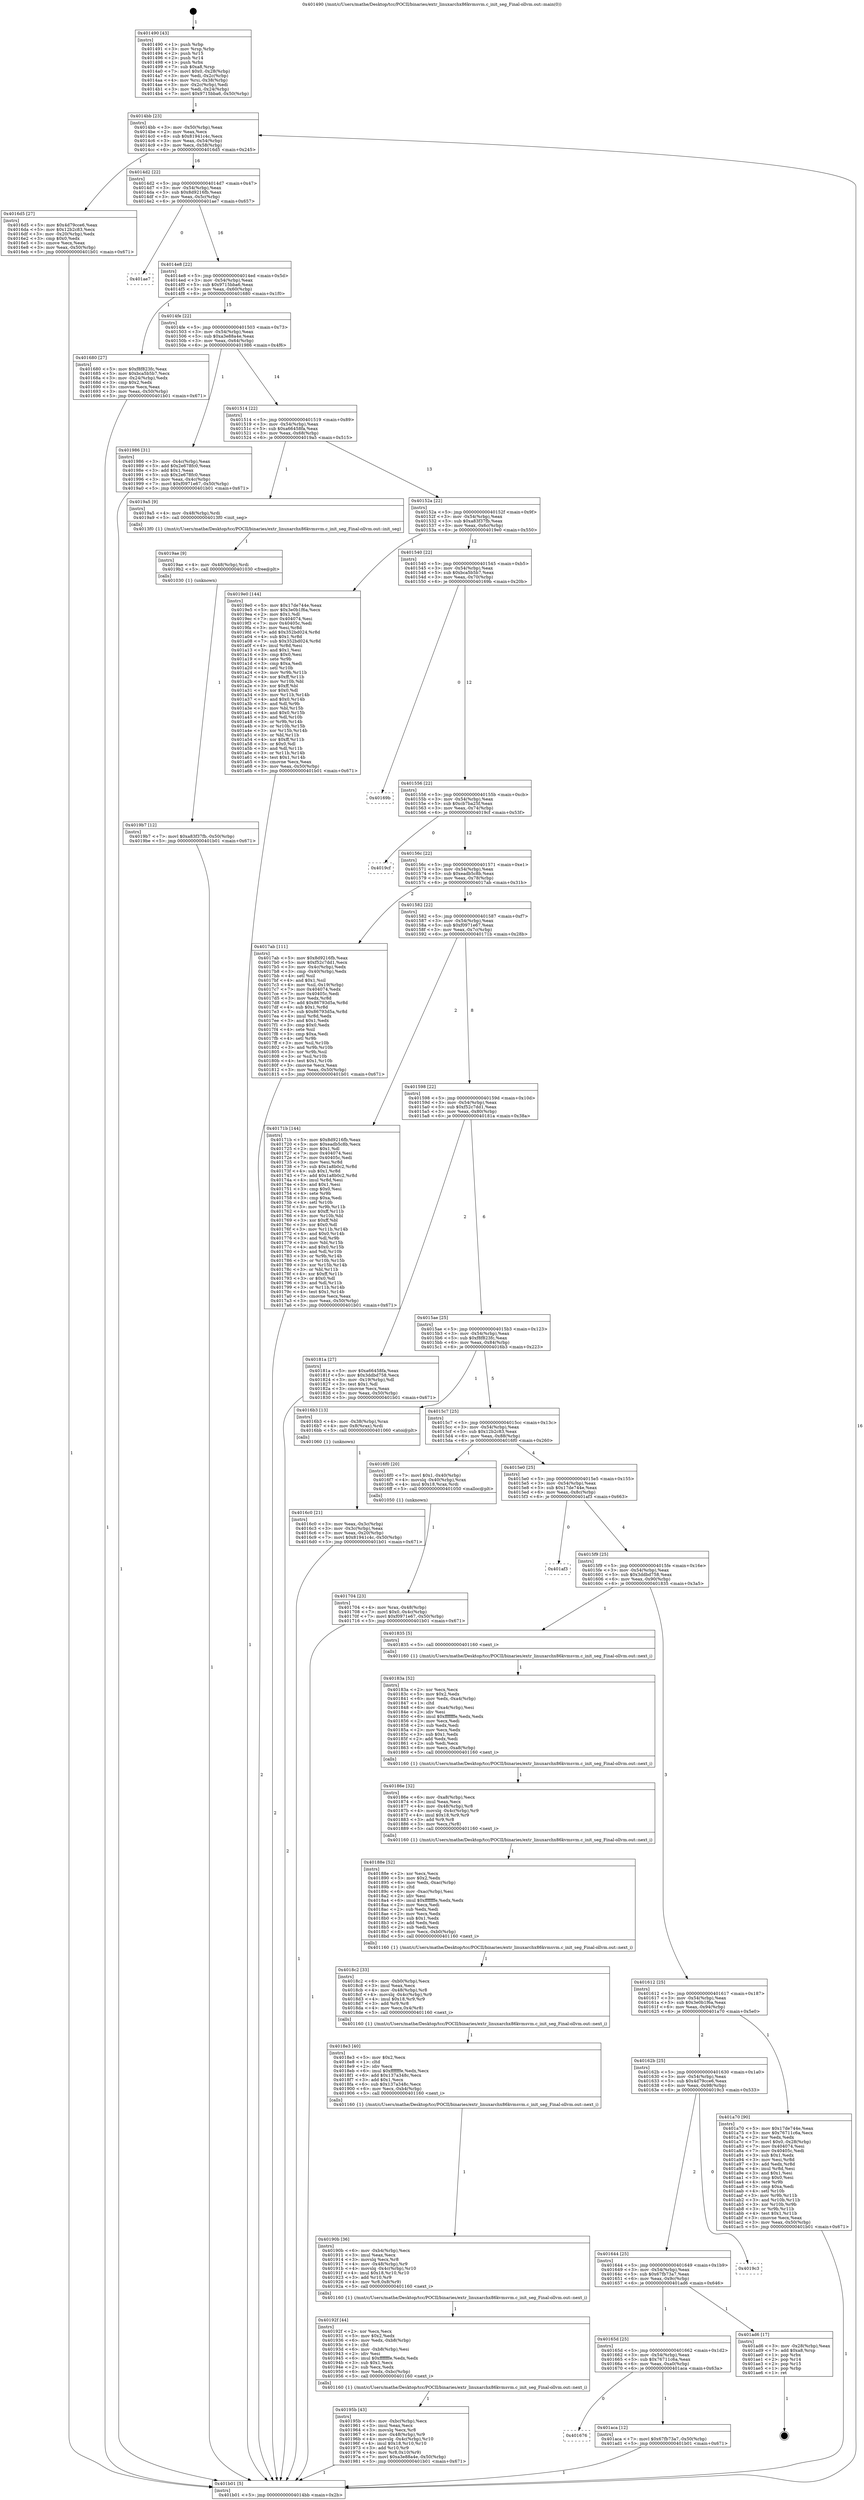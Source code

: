 digraph "0x401490" {
  label = "0x401490 (/mnt/c/Users/mathe/Desktop/tcc/POCII/binaries/extr_linuxarchx86kvmsvm.c_init_seg_Final-ollvm.out::main(0))"
  labelloc = "t"
  node[shape=record]

  Entry [label="",width=0.3,height=0.3,shape=circle,fillcolor=black,style=filled]
  "0x4014bb" [label="{
     0x4014bb [23]\l
     | [instrs]\l
     &nbsp;&nbsp;0x4014bb \<+3\>: mov -0x50(%rbp),%eax\l
     &nbsp;&nbsp;0x4014be \<+2\>: mov %eax,%ecx\l
     &nbsp;&nbsp;0x4014c0 \<+6\>: sub $0x81941c4c,%ecx\l
     &nbsp;&nbsp;0x4014c6 \<+3\>: mov %eax,-0x54(%rbp)\l
     &nbsp;&nbsp;0x4014c9 \<+3\>: mov %ecx,-0x58(%rbp)\l
     &nbsp;&nbsp;0x4014cc \<+6\>: je 00000000004016d5 \<main+0x245\>\l
  }"]
  "0x4016d5" [label="{
     0x4016d5 [27]\l
     | [instrs]\l
     &nbsp;&nbsp;0x4016d5 \<+5\>: mov $0x4d79cce6,%eax\l
     &nbsp;&nbsp;0x4016da \<+5\>: mov $0x12b2c83,%ecx\l
     &nbsp;&nbsp;0x4016df \<+3\>: mov -0x20(%rbp),%edx\l
     &nbsp;&nbsp;0x4016e2 \<+3\>: cmp $0x0,%edx\l
     &nbsp;&nbsp;0x4016e5 \<+3\>: cmove %ecx,%eax\l
     &nbsp;&nbsp;0x4016e8 \<+3\>: mov %eax,-0x50(%rbp)\l
     &nbsp;&nbsp;0x4016eb \<+5\>: jmp 0000000000401b01 \<main+0x671\>\l
  }"]
  "0x4014d2" [label="{
     0x4014d2 [22]\l
     | [instrs]\l
     &nbsp;&nbsp;0x4014d2 \<+5\>: jmp 00000000004014d7 \<main+0x47\>\l
     &nbsp;&nbsp;0x4014d7 \<+3\>: mov -0x54(%rbp),%eax\l
     &nbsp;&nbsp;0x4014da \<+5\>: sub $0x8d9216fb,%eax\l
     &nbsp;&nbsp;0x4014df \<+3\>: mov %eax,-0x5c(%rbp)\l
     &nbsp;&nbsp;0x4014e2 \<+6\>: je 0000000000401ae7 \<main+0x657\>\l
  }"]
  Exit [label="",width=0.3,height=0.3,shape=circle,fillcolor=black,style=filled,peripheries=2]
  "0x401ae7" [label="{
     0x401ae7\l
  }", style=dashed]
  "0x4014e8" [label="{
     0x4014e8 [22]\l
     | [instrs]\l
     &nbsp;&nbsp;0x4014e8 \<+5\>: jmp 00000000004014ed \<main+0x5d\>\l
     &nbsp;&nbsp;0x4014ed \<+3\>: mov -0x54(%rbp),%eax\l
     &nbsp;&nbsp;0x4014f0 \<+5\>: sub $0x9715bba6,%eax\l
     &nbsp;&nbsp;0x4014f5 \<+3\>: mov %eax,-0x60(%rbp)\l
     &nbsp;&nbsp;0x4014f8 \<+6\>: je 0000000000401680 \<main+0x1f0\>\l
  }"]
  "0x401676" [label="{
     0x401676\l
  }", style=dashed]
  "0x401680" [label="{
     0x401680 [27]\l
     | [instrs]\l
     &nbsp;&nbsp;0x401680 \<+5\>: mov $0xf8f823fc,%eax\l
     &nbsp;&nbsp;0x401685 \<+5\>: mov $0xbca5b5b7,%ecx\l
     &nbsp;&nbsp;0x40168a \<+3\>: mov -0x24(%rbp),%edx\l
     &nbsp;&nbsp;0x40168d \<+3\>: cmp $0x2,%edx\l
     &nbsp;&nbsp;0x401690 \<+3\>: cmovne %ecx,%eax\l
     &nbsp;&nbsp;0x401693 \<+3\>: mov %eax,-0x50(%rbp)\l
     &nbsp;&nbsp;0x401696 \<+5\>: jmp 0000000000401b01 \<main+0x671\>\l
  }"]
  "0x4014fe" [label="{
     0x4014fe [22]\l
     | [instrs]\l
     &nbsp;&nbsp;0x4014fe \<+5\>: jmp 0000000000401503 \<main+0x73\>\l
     &nbsp;&nbsp;0x401503 \<+3\>: mov -0x54(%rbp),%eax\l
     &nbsp;&nbsp;0x401506 \<+5\>: sub $0xa3e88a4e,%eax\l
     &nbsp;&nbsp;0x40150b \<+3\>: mov %eax,-0x64(%rbp)\l
     &nbsp;&nbsp;0x40150e \<+6\>: je 0000000000401986 \<main+0x4f6\>\l
  }"]
  "0x401b01" [label="{
     0x401b01 [5]\l
     | [instrs]\l
     &nbsp;&nbsp;0x401b01 \<+5\>: jmp 00000000004014bb \<main+0x2b\>\l
  }"]
  "0x401490" [label="{
     0x401490 [43]\l
     | [instrs]\l
     &nbsp;&nbsp;0x401490 \<+1\>: push %rbp\l
     &nbsp;&nbsp;0x401491 \<+3\>: mov %rsp,%rbp\l
     &nbsp;&nbsp;0x401494 \<+2\>: push %r15\l
     &nbsp;&nbsp;0x401496 \<+2\>: push %r14\l
     &nbsp;&nbsp;0x401498 \<+1\>: push %rbx\l
     &nbsp;&nbsp;0x401499 \<+7\>: sub $0xa8,%rsp\l
     &nbsp;&nbsp;0x4014a0 \<+7\>: movl $0x0,-0x28(%rbp)\l
     &nbsp;&nbsp;0x4014a7 \<+3\>: mov %edi,-0x2c(%rbp)\l
     &nbsp;&nbsp;0x4014aa \<+4\>: mov %rsi,-0x38(%rbp)\l
     &nbsp;&nbsp;0x4014ae \<+3\>: mov -0x2c(%rbp),%edi\l
     &nbsp;&nbsp;0x4014b1 \<+3\>: mov %edi,-0x24(%rbp)\l
     &nbsp;&nbsp;0x4014b4 \<+7\>: movl $0x9715bba6,-0x50(%rbp)\l
  }"]
  "0x401aca" [label="{
     0x401aca [12]\l
     | [instrs]\l
     &nbsp;&nbsp;0x401aca \<+7\>: movl $0x67fb73a7,-0x50(%rbp)\l
     &nbsp;&nbsp;0x401ad1 \<+5\>: jmp 0000000000401b01 \<main+0x671\>\l
  }"]
  "0x401986" [label="{
     0x401986 [31]\l
     | [instrs]\l
     &nbsp;&nbsp;0x401986 \<+3\>: mov -0x4c(%rbp),%eax\l
     &nbsp;&nbsp;0x401989 \<+5\>: add $0x2e678fc0,%eax\l
     &nbsp;&nbsp;0x40198e \<+3\>: add $0x1,%eax\l
     &nbsp;&nbsp;0x401991 \<+5\>: sub $0x2e678fc0,%eax\l
     &nbsp;&nbsp;0x401996 \<+3\>: mov %eax,-0x4c(%rbp)\l
     &nbsp;&nbsp;0x401999 \<+7\>: movl $0xf0971e67,-0x50(%rbp)\l
     &nbsp;&nbsp;0x4019a0 \<+5\>: jmp 0000000000401b01 \<main+0x671\>\l
  }"]
  "0x401514" [label="{
     0x401514 [22]\l
     | [instrs]\l
     &nbsp;&nbsp;0x401514 \<+5\>: jmp 0000000000401519 \<main+0x89\>\l
     &nbsp;&nbsp;0x401519 \<+3\>: mov -0x54(%rbp),%eax\l
     &nbsp;&nbsp;0x40151c \<+5\>: sub $0xa66458fa,%eax\l
     &nbsp;&nbsp;0x401521 \<+3\>: mov %eax,-0x68(%rbp)\l
     &nbsp;&nbsp;0x401524 \<+6\>: je 00000000004019a5 \<main+0x515\>\l
  }"]
  "0x40165d" [label="{
     0x40165d [25]\l
     | [instrs]\l
     &nbsp;&nbsp;0x40165d \<+5\>: jmp 0000000000401662 \<main+0x1d2\>\l
     &nbsp;&nbsp;0x401662 \<+3\>: mov -0x54(%rbp),%eax\l
     &nbsp;&nbsp;0x401665 \<+5\>: sub $0x76711c6a,%eax\l
     &nbsp;&nbsp;0x40166a \<+6\>: mov %eax,-0xa0(%rbp)\l
     &nbsp;&nbsp;0x401670 \<+6\>: je 0000000000401aca \<main+0x63a\>\l
  }"]
  "0x4019a5" [label="{
     0x4019a5 [9]\l
     | [instrs]\l
     &nbsp;&nbsp;0x4019a5 \<+4\>: mov -0x48(%rbp),%rdi\l
     &nbsp;&nbsp;0x4019a9 \<+5\>: call 00000000004013f0 \<init_seg\>\l
     | [calls]\l
     &nbsp;&nbsp;0x4013f0 \{1\} (/mnt/c/Users/mathe/Desktop/tcc/POCII/binaries/extr_linuxarchx86kvmsvm.c_init_seg_Final-ollvm.out::init_seg)\l
  }"]
  "0x40152a" [label="{
     0x40152a [22]\l
     | [instrs]\l
     &nbsp;&nbsp;0x40152a \<+5\>: jmp 000000000040152f \<main+0x9f\>\l
     &nbsp;&nbsp;0x40152f \<+3\>: mov -0x54(%rbp),%eax\l
     &nbsp;&nbsp;0x401532 \<+5\>: sub $0xa83f37fb,%eax\l
     &nbsp;&nbsp;0x401537 \<+3\>: mov %eax,-0x6c(%rbp)\l
     &nbsp;&nbsp;0x40153a \<+6\>: je 00000000004019e0 \<main+0x550\>\l
  }"]
  "0x401ad6" [label="{
     0x401ad6 [17]\l
     | [instrs]\l
     &nbsp;&nbsp;0x401ad6 \<+3\>: mov -0x28(%rbp),%eax\l
     &nbsp;&nbsp;0x401ad9 \<+7\>: add $0xa8,%rsp\l
     &nbsp;&nbsp;0x401ae0 \<+1\>: pop %rbx\l
     &nbsp;&nbsp;0x401ae1 \<+2\>: pop %r14\l
     &nbsp;&nbsp;0x401ae3 \<+2\>: pop %r15\l
     &nbsp;&nbsp;0x401ae5 \<+1\>: pop %rbp\l
     &nbsp;&nbsp;0x401ae6 \<+1\>: ret\l
  }"]
  "0x4019e0" [label="{
     0x4019e0 [144]\l
     | [instrs]\l
     &nbsp;&nbsp;0x4019e0 \<+5\>: mov $0x17de744e,%eax\l
     &nbsp;&nbsp;0x4019e5 \<+5\>: mov $0x3e0b1f6a,%ecx\l
     &nbsp;&nbsp;0x4019ea \<+2\>: mov $0x1,%dl\l
     &nbsp;&nbsp;0x4019ec \<+7\>: mov 0x404074,%esi\l
     &nbsp;&nbsp;0x4019f3 \<+7\>: mov 0x40405c,%edi\l
     &nbsp;&nbsp;0x4019fa \<+3\>: mov %esi,%r8d\l
     &nbsp;&nbsp;0x4019fd \<+7\>: add $0x352bd024,%r8d\l
     &nbsp;&nbsp;0x401a04 \<+4\>: sub $0x1,%r8d\l
     &nbsp;&nbsp;0x401a08 \<+7\>: sub $0x352bd024,%r8d\l
     &nbsp;&nbsp;0x401a0f \<+4\>: imul %r8d,%esi\l
     &nbsp;&nbsp;0x401a13 \<+3\>: and $0x1,%esi\l
     &nbsp;&nbsp;0x401a16 \<+3\>: cmp $0x0,%esi\l
     &nbsp;&nbsp;0x401a19 \<+4\>: sete %r9b\l
     &nbsp;&nbsp;0x401a1d \<+3\>: cmp $0xa,%edi\l
     &nbsp;&nbsp;0x401a20 \<+4\>: setl %r10b\l
     &nbsp;&nbsp;0x401a24 \<+3\>: mov %r9b,%r11b\l
     &nbsp;&nbsp;0x401a27 \<+4\>: xor $0xff,%r11b\l
     &nbsp;&nbsp;0x401a2b \<+3\>: mov %r10b,%bl\l
     &nbsp;&nbsp;0x401a2e \<+3\>: xor $0xff,%bl\l
     &nbsp;&nbsp;0x401a31 \<+3\>: xor $0x0,%dl\l
     &nbsp;&nbsp;0x401a34 \<+3\>: mov %r11b,%r14b\l
     &nbsp;&nbsp;0x401a37 \<+4\>: and $0x0,%r14b\l
     &nbsp;&nbsp;0x401a3b \<+3\>: and %dl,%r9b\l
     &nbsp;&nbsp;0x401a3e \<+3\>: mov %bl,%r15b\l
     &nbsp;&nbsp;0x401a41 \<+4\>: and $0x0,%r15b\l
     &nbsp;&nbsp;0x401a45 \<+3\>: and %dl,%r10b\l
     &nbsp;&nbsp;0x401a48 \<+3\>: or %r9b,%r14b\l
     &nbsp;&nbsp;0x401a4b \<+3\>: or %r10b,%r15b\l
     &nbsp;&nbsp;0x401a4e \<+3\>: xor %r15b,%r14b\l
     &nbsp;&nbsp;0x401a51 \<+3\>: or %bl,%r11b\l
     &nbsp;&nbsp;0x401a54 \<+4\>: xor $0xff,%r11b\l
     &nbsp;&nbsp;0x401a58 \<+3\>: or $0x0,%dl\l
     &nbsp;&nbsp;0x401a5b \<+3\>: and %dl,%r11b\l
     &nbsp;&nbsp;0x401a5e \<+3\>: or %r11b,%r14b\l
     &nbsp;&nbsp;0x401a61 \<+4\>: test $0x1,%r14b\l
     &nbsp;&nbsp;0x401a65 \<+3\>: cmovne %ecx,%eax\l
     &nbsp;&nbsp;0x401a68 \<+3\>: mov %eax,-0x50(%rbp)\l
     &nbsp;&nbsp;0x401a6b \<+5\>: jmp 0000000000401b01 \<main+0x671\>\l
  }"]
  "0x401540" [label="{
     0x401540 [22]\l
     | [instrs]\l
     &nbsp;&nbsp;0x401540 \<+5\>: jmp 0000000000401545 \<main+0xb5\>\l
     &nbsp;&nbsp;0x401545 \<+3\>: mov -0x54(%rbp),%eax\l
     &nbsp;&nbsp;0x401548 \<+5\>: sub $0xbca5b5b7,%eax\l
     &nbsp;&nbsp;0x40154d \<+3\>: mov %eax,-0x70(%rbp)\l
     &nbsp;&nbsp;0x401550 \<+6\>: je 000000000040169b \<main+0x20b\>\l
  }"]
  "0x401644" [label="{
     0x401644 [25]\l
     | [instrs]\l
     &nbsp;&nbsp;0x401644 \<+5\>: jmp 0000000000401649 \<main+0x1b9\>\l
     &nbsp;&nbsp;0x401649 \<+3\>: mov -0x54(%rbp),%eax\l
     &nbsp;&nbsp;0x40164c \<+5\>: sub $0x67fb73a7,%eax\l
     &nbsp;&nbsp;0x401651 \<+6\>: mov %eax,-0x9c(%rbp)\l
     &nbsp;&nbsp;0x401657 \<+6\>: je 0000000000401ad6 \<main+0x646\>\l
  }"]
  "0x40169b" [label="{
     0x40169b\l
  }", style=dashed]
  "0x401556" [label="{
     0x401556 [22]\l
     | [instrs]\l
     &nbsp;&nbsp;0x401556 \<+5\>: jmp 000000000040155b \<main+0xcb\>\l
     &nbsp;&nbsp;0x40155b \<+3\>: mov -0x54(%rbp),%eax\l
     &nbsp;&nbsp;0x40155e \<+5\>: sub $0xcb7ba25f,%eax\l
     &nbsp;&nbsp;0x401563 \<+3\>: mov %eax,-0x74(%rbp)\l
     &nbsp;&nbsp;0x401566 \<+6\>: je 00000000004019cf \<main+0x53f\>\l
  }"]
  "0x4019c3" [label="{
     0x4019c3\l
  }", style=dashed]
  "0x4019cf" [label="{
     0x4019cf\l
  }", style=dashed]
  "0x40156c" [label="{
     0x40156c [22]\l
     | [instrs]\l
     &nbsp;&nbsp;0x40156c \<+5\>: jmp 0000000000401571 \<main+0xe1\>\l
     &nbsp;&nbsp;0x401571 \<+3\>: mov -0x54(%rbp),%eax\l
     &nbsp;&nbsp;0x401574 \<+5\>: sub $0xeadb5c8b,%eax\l
     &nbsp;&nbsp;0x401579 \<+3\>: mov %eax,-0x78(%rbp)\l
     &nbsp;&nbsp;0x40157c \<+6\>: je 00000000004017ab \<main+0x31b\>\l
  }"]
  "0x40162b" [label="{
     0x40162b [25]\l
     | [instrs]\l
     &nbsp;&nbsp;0x40162b \<+5\>: jmp 0000000000401630 \<main+0x1a0\>\l
     &nbsp;&nbsp;0x401630 \<+3\>: mov -0x54(%rbp),%eax\l
     &nbsp;&nbsp;0x401633 \<+5\>: sub $0x4d79cce6,%eax\l
     &nbsp;&nbsp;0x401638 \<+6\>: mov %eax,-0x98(%rbp)\l
     &nbsp;&nbsp;0x40163e \<+6\>: je 00000000004019c3 \<main+0x533\>\l
  }"]
  "0x4017ab" [label="{
     0x4017ab [111]\l
     | [instrs]\l
     &nbsp;&nbsp;0x4017ab \<+5\>: mov $0x8d9216fb,%eax\l
     &nbsp;&nbsp;0x4017b0 \<+5\>: mov $0xf52c7dd1,%ecx\l
     &nbsp;&nbsp;0x4017b5 \<+3\>: mov -0x4c(%rbp),%edx\l
     &nbsp;&nbsp;0x4017b8 \<+3\>: cmp -0x40(%rbp),%edx\l
     &nbsp;&nbsp;0x4017bb \<+4\>: setl %sil\l
     &nbsp;&nbsp;0x4017bf \<+4\>: and $0x1,%sil\l
     &nbsp;&nbsp;0x4017c3 \<+4\>: mov %sil,-0x19(%rbp)\l
     &nbsp;&nbsp;0x4017c7 \<+7\>: mov 0x404074,%edx\l
     &nbsp;&nbsp;0x4017ce \<+7\>: mov 0x40405c,%edi\l
     &nbsp;&nbsp;0x4017d5 \<+3\>: mov %edx,%r8d\l
     &nbsp;&nbsp;0x4017d8 \<+7\>: add $0x86793d5a,%r8d\l
     &nbsp;&nbsp;0x4017df \<+4\>: sub $0x1,%r8d\l
     &nbsp;&nbsp;0x4017e3 \<+7\>: sub $0x86793d5a,%r8d\l
     &nbsp;&nbsp;0x4017ea \<+4\>: imul %r8d,%edx\l
     &nbsp;&nbsp;0x4017ee \<+3\>: and $0x1,%edx\l
     &nbsp;&nbsp;0x4017f1 \<+3\>: cmp $0x0,%edx\l
     &nbsp;&nbsp;0x4017f4 \<+4\>: sete %sil\l
     &nbsp;&nbsp;0x4017f8 \<+3\>: cmp $0xa,%edi\l
     &nbsp;&nbsp;0x4017fb \<+4\>: setl %r9b\l
     &nbsp;&nbsp;0x4017ff \<+3\>: mov %sil,%r10b\l
     &nbsp;&nbsp;0x401802 \<+3\>: and %r9b,%r10b\l
     &nbsp;&nbsp;0x401805 \<+3\>: xor %r9b,%sil\l
     &nbsp;&nbsp;0x401808 \<+3\>: or %sil,%r10b\l
     &nbsp;&nbsp;0x40180b \<+4\>: test $0x1,%r10b\l
     &nbsp;&nbsp;0x40180f \<+3\>: cmovne %ecx,%eax\l
     &nbsp;&nbsp;0x401812 \<+3\>: mov %eax,-0x50(%rbp)\l
     &nbsp;&nbsp;0x401815 \<+5\>: jmp 0000000000401b01 \<main+0x671\>\l
  }"]
  "0x401582" [label="{
     0x401582 [22]\l
     | [instrs]\l
     &nbsp;&nbsp;0x401582 \<+5\>: jmp 0000000000401587 \<main+0xf7\>\l
     &nbsp;&nbsp;0x401587 \<+3\>: mov -0x54(%rbp),%eax\l
     &nbsp;&nbsp;0x40158a \<+5\>: sub $0xf0971e67,%eax\l
     &nbsp;&nbsp;0x40158f \<+3\>: mov %eax,-0x7c(%rbp)\l
     &nbsp;&nbsp;0x401592 \<+6\>: je 000000000040171b \<main+0x28b\>\l
  }"]
  "0x401a70" [label="{
     0x401a70 [90]\l
     | [instrs]\l
     &nbsp;&nbsp;0x401a70 \<+5\>: mov $0x17de744e,%eax\l
     &nbsp;&nbsp;0x401a75 \<+5\>: mov $0x76711c6a,%ecx\l
     &nbsp;&nbsp;0x401a7a \<+2\>: xor %edx,%edx\l
     &nbsp;&nbsp;0x401a7c \<+7\>: movl $0x0,-0x28(%rbp)\l
     &nbsp;&nbsp;0x401a83 \<+7\>: mov 0x404074,%esi\l
     &nbsp;&nbsp;0x401a8a \<+7\>: mov 0x40405c,%edi\l
     &nbsp;&nbsp;0x401a91 \<+3\>: sub $0x1,%edx\l
     &nbsp;&nbsp;0x401a94 \<+3\>: mov %esi,%r8d\l
     &nbsp;&nbsp;0x401a97 \<+3\>: add %edx,%r8d\l
     &nbsp;&nbsp;0x401a9a \<+4\>: imul %r8d,%esi\l
     &nbsp;&nbsp;0x401a9e \<+3\>: and $0x1,%esi\l
     &nbsp;&nbsp;0x401aa1 \<+3\>: cmp $0x0,%esi\l
     &nbsp;&nbsp;0x401aa4 \<+4\>: sete %r9b\l
     &nbsp;&nbsp;0x401aa8 \<+3\>: cmp $0xa,%edi\l
     &nbsp;&nbsp;0x401aab \<+4\>: setl %r10b\l
     &nbsp;&nbsp;0x401aaf \<+3\>: mov %r9b,%r11b\l
     &nbsp;&nbsp;0x401ab2 \<+3\>: and %r10b,%r11b\l
     &nbsp;&nbsp;0x401ab5 \<+3\>: xor %r10b,%r9b\l
     &nbsp;&nbsp;0x401ab8 \<+3\>: or %r9b,%r11b\l
     &nbsp;&nbsp;0x401abb \<+4\>: test $0x1,%r11b\l
     &nbsp;&nbsp;0x401abf \<+3\>: cmovne %ecx,%eax\l
     &nbsp;&nbsp;0x401ac2 \<+3\>: mov %eax,-0x50(%rbp)\l
     &nbsp;&nbsp;0x401ac5 \<+5\>: jmp 0000000000401b01 \<main+0x671\>\l
  }"]
  "0x40171b" [label="{
     0x40171b [144]\l
     | [instrs]\l
     &nbsp;&nbsp;0x40171b \<+5\>: mov $0x8d9216fb,%eax\l
     &nbsp;&nbsp;0x401720 \<+5\>: mov $0xeadb5c8b,%ecx\l
     &nbsp;&nbsp;0x401725 \<+2\>: mov $0x1,%dl\l
     &nbsp;&nbsp;0x401727 \<+7\>: mov 0x404074,%esi\l
     &nbsp;&nbsp;0x40172e \<+7\>: mov 0x40405c,%edi\l
     &nbsp;&nbsp;0x401735 \<+3\>: mov %esi,%r8d\l
     &nbsp;&nbsp;0x401738 \<+7\>: sub $0x1a8b0c2,%r8d\l
     &nbsp;&nbsp;0x40173f \<+4\>: sub $0x1,%r8d\l
     &nbsp;&nbsp;0x401743 \<+7\>: add $0x1a8b0c2,%r8d\l
     &nbsp;&nbsp;0x40174a \<+4\>: imul %r8d,%esi\l
     &nbsp;&nbsp;0x40174e \<+3\>: and $0x1,%esi\l
     &nbsp;&nbsp;0x401751 \<+3\>: cmp $0x0,%esi\l
     &nbsp;&nbsp;0x401754 \<+4\>: sete %r9b\l
     &nbsp;&nbsp;0x401758 \<+3\>: cmp $0xa,%edi\l
     &nbsp;&nbsp;0x40175b \<+4\>: setl %r10b\l
     &nbsp;&nbsp;0x40175f \<+3\>: mov %r9b,%r11b\l
     &nbsp;&nbsp;0x401762 \<+4\>: xor $0xff,%r11b\l
     &nbsp;&nbsp;0x401766 \<+3\>: mov %r10b,%bl\l
     &nbsp;&nbsp;0x401769 \<+3\>: xor $0xff,%bl\l
     &nbsp;&nbsp;0x40176c \<+3\>: xor $0x0,%dl\l
     &nbsp;&nbsp;0x40176f \<+3\>: mov %r11b,%r14b\l
     &nbsp;&nbsp;0x401772 \<+4\>: and $0x0,%r14b\l
     &nbsp;&nbsp;0x401776 \<+3\>: and %dl,%r9b\l
     &nbsp;&nbsp;0x401779 \<+3\>: mov %bl,%r15b\l
     &nbsp;&nbsp;0x40177c \<+4\>: and $0x0,%r15b\l
     &nbsp;&nbsp;0x401780 \<+3\>: and %dl,%r10b\l
     &nbsp;&nbsp;0x401783 \<+3\>: or %r9b,%r14b\l
     &nbsp;&nbsp;0x401786 \<+3\>: or %r10b,%r15b\l
     &nbsp;&nbsp;0x401789 \<+3\>: xor %r15b,%r14b\l
     &nbsp;&nbsp;0x40178c \<+3\>: or %bl,%r11b\l
     &nbsp;&nbsp;0x40178f \<+4\>: xor $0xff,%r11b\l
     &nbsp;&nbsp;0x401793 \<+3\>: or $0x0,%dl\l
     &nbsp;&nbsp;0x401796 \<+3\>: and %dl,%r11b\l
     &nbsp;&nbsp;0x401799 \<+3\>: or %r11b,%r14b\l
     &nbsp;&nbsp;0x40179c \<+4\>: test $0x1,%r14b\l
     &nbsp;&nbsp;0x4017a0 \<+3\>: cmovne %ecx,%eax\l
     &nbsp;&nbsp;0x4017a3 \<+3\>: mov %eax,-0x50(%rbp)\l
     &nbsp;&nbsp;0x4017a6 \<+5\>: jmp 0000000000401b01 \<main+0x671\>\l
  }"]
  "0x401598" [label="{
     0x401598 [22]\l
     | [instrs]\l
     &nbsp;&nbsp;0x401598 \<+5\>: jmp 000000000040159d \<main+0x10d\>\l
     &nbsp;&nbsp;0x40159d \<+3\>: mov -0x54(%rbp),%eax\l
     &nbsp;&nbsp;0x4015a0 \<+5\>: sub $0xf52c7dd1,%eax\l
     &nbsp;&nbsp;0x4015a5 \<+3\>: mov %eax,-0x80(%rbp)\l
     &nbsp;&nbsp;0x4015a8 \<+6\>: je 000000000040181a \<main+0x38a\>\l
  }"]
  "0x4019b7" [label="{
     0x4019b7 [12]\l
     | [instrs]\l
     &nbsp;&nbsp;0x4019b7 \<+7\>: movl $0xa83f37fb,-0x50(%rbp)\l
     &nbsp;&nbsp;0x4019be \<+5\>: jmp 0000000000401b01 \<main+0x671\>\l
  }"]
  "0x40181a" [label="{
     0x40181a [27]\l
     | [instrs]\l
     &nbsp;&nbsp;0x40181a \<+5\>: mov $0xa66458fa,%eax\l
     &nbsp;&nbsp;0x40181f \<+5\>: mov $0x3ddbd758,%ecx\l
     &nbsp;&nbsp;0x401824 \<+3\>: mov -0x19(%rbp),%dl\l
     &nbsp;&nbsp;0x401827 \<+3\>: test $0x1,%dl\l
     &nbsp;&nbsp;0x40182a \<+3\>: cmovne %ecx,%eax\l
     &nbsp;&nbsp;0x40182d \<+3\>: mov %eax,-0x50(%rbp)\l
     &nbsp;&nbsp;0x401830 \<+5\>: jmp 0000000000401b01 \<main+0x671\>\l
  }"]
  "0x4015ae" [label="{
     0x4015ae [25]\l
     | [instrs]\l
     &nbsp;&nbsp;0x4015ae \<+5\>: jmp 00000000004015b3 \<main+0x123\>\l
     &nbsp;&nbsp;0x4015b3 \<+3\>: mov -0x54(%rbp),%eax\l
     &nbsp;&nbsp;0x4015b6 \<+5\>: sub $0xf8f823fc,%eax\l
     &nbsp;&nbsp;0x4015bb \<+6\>: mov %eax,-0x84(%rbp)\l
     &nbsp;&nbsp;0x4015c1 \<+6\>: je 00000000004016b3 \<main+0x223\>\l
  }"]
  "0x4019ae" [label="{
     0x4019ae [9]\l
     | [instrs]\l
     &nbsp;&nbsp;0x4019ae \<+4\>: mov -0x48(%rbp),%rdi\l
     &nbsp;&nbsp;0x4019b2 \<+5\>: call 0000000000401030 \<free@plt\>\l
     | [calls]\l
     &nbsp;&nbsp;0x401030 \{1\} (unknown)\l
  }"]
  "0x4016b3" [label="{
     0x4016b3 [13]\l
     | [instrs]\l
     &nbsp;&nbsp;0x4016b3 \<+4\>: mov -0x38(%rbp),%rax\l
     &nbsp;&nbsp;0x4016b7 \<+4\>: mov 0x8(%rax),%rdi\l
     &nbsp;&nbsp;0x4016bb \<+5\>: call 0000000000401060 \<atoi@plt\>\l
     | [calls]\l
     &nbsp;&nbsp;0x401060 \{1\} (unknown)\l
  }"]
  "0x4015c7" [label="{
     0x4015c7 [25]\l
     | [instrs]\l
     &nbsp;&nbsp;0x4015c7 \<+5\>: jmp 00000000004015cc \<main+0x13c\>\l
     &nbsp;&nbsp;0x4015cc \<+3\>: mov -0x54(%rbp),%eax\l
     &nbsp;&nbsp;0x4015cf \<+5\>: sub $0x12b2c83,%eax\l
     &nbsp;&nbsp;0x4015d4 \<+6\>: mov %eax,-0x88(%rbp)\l
     &nbsp;&nbsp;0x4015da \<+6\>: je 00000000004016f0 \<main+0x260\>\l
  }"]
  "0x4016c0" [label="{
     0x4016c0 [21]\l
     | [instrs]\l
     &nbsp;&nbsp;0x4016c0 \<+3\>: mov %eax,-0x3c(%rbp)\l
     &nbsp;&nbsp;0x4016c3 \<+3\>: mov -0x3c(%rbp),%eax\l
     &nbsp;&nbsp;0x4016c6 \<+3\>: mov %eax,-0x20(%rbp)\l
     &nbsp;&nbsp;0x4016c9 \<+7\>: movl $0x81941c4c,-0x50(%rbp)\l
     &nbsp;&nbsp;0x4016d0 \<+5\>: jmp 0000000000401b01 \<main+0x671\>\l
  }"]
  "0x40195b" [label="{
     0x40195b [43]\l
     | [instrs]\l
     &nbsp;&nbsp;0x40195b \<+6\>: mov -0xbc(%rbp),%ecx\l
     &nbsp;&nbsp;0x401961 \<+3\>: imul %eax,%ecx\l
     &nbsp;&nbsp;0x401964 \<+3\>: movslq %ecx,%r8\l
     &nbsp;&nbsp;0x401967 \<+4\>: mov -0x48(%rbp),%r9\l
     &nbsp;&nbsp;0x40196b \<+4\>: movslq -0x4c(%rbp),%r10\l
     &nbsp;&nbsp;0x40196f \<+4\>: imul $0x18,%r10,%r10\l
     &nbsp;&nbsp;0x401973 \<+3\>: add %r10,%r9\l
     &nbsp;&nbsp;0x401976 \<+4\>: mov %r8,0x10(%r9)\l
     &nbsp;&nbsp;0x40197a \<+7\>: movl $0xa3e88a4e,-0x50(%rbp)\l
     &nbsp;&nbsp;0x401981 \<+5\>: jmp 0000000000401b01 \<main+0x671\>\l
  }"]
  "0x4016f0" [label="{
     0x4016f0 [20]\l
     | [instrs]\l
     &nbsp;&nbsp;0x4016f0 \<+7\>: movl $0x1,-0x40(%rbp)\l
     &nbsp;&nbsp;0x4016f7 \<+4\>: movslq -0x40(%rbp),%rax\l
     &nbsp;&nbsp;0x4016fb \<+4\>: imul $0x18,%rax,%rdi\l
     &nbsp;&nbsp;0x4016ff \<+5\>: call 0000000000401050 \<malloc@plt\>\l
     | [calls]\l
     &nbsp;&nbsp;0x401050 \{1\} (unknown)\l
  }"]
  "0x4015e0" [label="{
     0x4015e0 [25]\l
     | [instrs]\l
     &nbsp;&nbsp;0x4015e0 \<+5\>: jmp 00000000004015e5 \<main+0x155\>\l
     &nbsp;&nbsp;0x4015e5 \<+3\>: mov -0x54(%rbp),%eax\l
     &nbsp;&nbsp;0x4015e8 \<+5\>: sub $0x17de744e,%eax\l
     &nbsp;&nbsp;0x4015ed \<+6\>: mov %eax,-0x8c(%rbp)\l
     &nbsp;&nbsp;0x4015f3 \<+6\>: je 0000000000401af3 \<main+0x663\>\l
  }"]
  "0x401704" [label="{
     0x401704 [23]\l
     | [instrs]\l
     &nbsp;&nbsp;0x401704 \<+4\>: mov %rax,-0x48(%rbp)\l
     &nbsp;&nbsp;0x401708 \<+7\>: movl $0x0,-0x4c(%rbp)\l
     &nbsp;&nbsp;0x40170f \<+7\>: movl $0xf0971e67,-0x50(%rbp)\l
     &nbsp;&nbsp;0x401716 \<+5\>: jmp 0000000000401b01 \<main+0x671\>\l
  }"]
  "0x40192f" [label="{
     0x40192f [44]\l
     | [instrs]\l
     &nbsp;&nbsp;0x40192f \<+2\>: xor %ecx,%ecx\l
     &nbsp;&nbsp;0x401931 \<+5\>: mov $0x2,%edx\l
     &nbsp;&nbsp;0x401936 \<+6\>: mov %edx,-0xb8(%rbp)\l
     &nbsp;&nbsp;0x40193c \<+1\>: cltd\l
     &nbsp;&nbsp;0x40193d \<+6\>: mov -0xb8(%rbp),%esi\l
     &nbsp;&nbsp;0x401943 \<+2\>: idiv %esi\l
     &nbsp;&nbsp;0x401945 \<+6\>: imul $0xfffffffe,%edx,%edx\l
     &nbsp;&nbsp;0x40194b \<+3\>: sub $0x1,%ecx\l
     &nbsp;&nbsp;0x40194e \<+2\>: sub %ecx,%edx\l
     &nbsp;&nbsp;0x401950 \<+6\>: mov %edx,-0xbc(%rbp)\l
     &nbsp;&nbsp;0x401956 \<+5\>: call 0000000000401160 \<next_i\>\l
     | [calls]\l
     &nbsp;&nbsp;0x401160 \{1\} (/mnt/c/Users/mathe/Desktop/tcc/POCII/binaries/extr_linuxarchx86kvmsvm.c_init_seg_Final-ollvm.out::next_i)\l
  }"]
  "0x401af3" [label="{
     0x401af3\l
  }", style=dashed]
  "0x4015f9" [label="{
     0x4015f9 [25]\l
     | [instrs]\l
     &nbsp;&nbsp;0x4015f9 \<+5\>: jmp 00000000004015fe \<main+0x16e\>\l
     &nbsp;&nbsp;0x4015fe \<+3\>: mov -0x54(%rbp),%eax\l
     &nbsp;&nbsp;0x401601 \<+5\>: sub $0x3ddbd758,%eax\l
     &nbsp;&nbsp;0x401606 \<+6\>: mov %eax,-0x90(%rbp)\l
     &nbsp;&nbsp;0x40160c \<+6\>: je 0000000000401835 \<main+0x3a5\>\l
  }"]
  "0x40190b" [label="{
     0x40190b [36]\l
     | [instrs]\l
     &nbsp;&nbsp;0x40190b \<+6\>: mov -0xb4(%rbp),%ecx\l
     &nbsp;&nbsp;0x401911 \<+3\>: imul %eax,%ecx\l
     &nbsp;&nbsp;0x401914 \<+3\>: movslq %ecx,%r8\l
     &nbsp;&nbsp;0x401917 \<+4\>: mov -0x48(%rbp),%r9\l
     &nbsp;&nbsp;0x40191b \<+4\>: movslq -0x4c(%rbp),%r10\l
     &nbsp;&nbsp;0x40191f \<+4\>: imul $0x18,%r10,%r10\l
     &nbsp;&nbsp;0x401923 \<+3\>: add %r10,%r9\l
     &nbsp;&nbsp;0x401926 \<+4\>: mov %r8,0x8(%r9)\l
     &nbsp;&nbsp;0x40192a \<+5\>: call 0000000000401160 \<next_i\>\l
     | [calls]\l
     &nbsp;&nbsp;0x401160 \{1\} (/mnt/c/Users/mathe/Desktop/tcc/POCII/binaries/extr_linuxarchx86kvmsvm.c_init_seg_Final-ollvm.out::next_i)\l
  }"]
  "0x401835" [label="{
     0x401835 [5]\l
     | [instrs]\l
     &nbsp;&nbsp;0x401835 \<+5\>: call 0000000000401160 \<next_i\>\l
     | [calls]\l
     &nbsp;&nbsp;0x401160 \{1\} (/mnt/c/Users/mathe/Desktop/tcc/POCII/binaries/extr_linuxarchx86kvmsvm.c_init_seg_Final-ollvm.out::next_i)\l
  }"]
  "0x401612" [label="{
     0x401612 [25]\l
     | [instrs]\l
     &nbsp;&nbsp;0x401612 \<+5\>: jmp 0000000000401617 \<main+0x187\>\l
     &nbsp;&nbsp;0x401617 \<+3\>: mov -0x54(%rbp),%eax\l
     &nbsp;&nbsp;0x40161a \<+5\>: sub $0x3e0b1f6a,%eax\l
     &nbsp;&nbsp;0x40161f \<+6\>: mov %eax,-0x94(%rbp)\l
     &nbsp;&nbsp;0x401625 \<+6\>: je 0000000000401a70 \<main+0x5e0\>\l
  }"]
  "0x40183a" [label="{
     0x40183a [52]\l
     | [instrs]\l
     &nbsp;&nbsp;0x40183a \<+2\>: xor %ecx,%ecx\l
     &nbsp;&nbsp;0x40183c \<+5\>: mov $0x2,%edx\l
     &nbsp;&nbsp;0x401841 \<+6\>: mov %edx,-0xa4(%rbp)\l
     &nbsp;&nbsp;0x401847 \<+1\>: cltd\l
     &nbsp;&nbsp;0x401848 \<+6\>: mov -0xa4(%rbp),%esi\l
     &nbsp;&nbsp;0x40184e \<+2\>: idiv %esi\l
     &nbsp;&nbsp;0x401850 \<+6\>: imul $0xfffffffe,%edx,%edx\l
     &nbsp;&nbsp;0x401856 \<+2\>: mov %ecx,%edi\l
     &nbsp;&nbsp;0x401858 \<+2\>: sub %edx,%edi\l
     &nbsp;&nbsp;0x40185a \<+2\>: mov %ecx,%edx\l
     &nbsp;&nbsp;0x40185c \<+3\>: sub $0x1,%edx\l
     &nbsp;&nbsp;0x40185f \<+2\>: add %edx,%edi\l
     &nbsp;&nbsp;0x401861 \<+2\>: sub %edi,%ecx\l
     &nbsp;&nbsp;0x401863 \<+6\>: mov %ecx,-0xa8(%rbp)\l
     &nbsp;&nbsp;0x401869 \<+5\>: call 0000000000401160 \<next_i\>\l
     | [calls]\l
     &nbsp;&nbsp;0x401160 \{1\} (/mnt/c/Users/mathe/Desktop/tcc/POCII/binaries/extr_linuxarchx86kvmsvm.c_init_seg_Final-ollvm.out::next_i)\l
  }"]
  "0x40186e" [label="{
     0x40186e [32]\l
     | [instrs]\l
     &nbsp;&nbsp;0x40186e \<+6\>: mov -0xa8(%rbp),%ecx\l
     &nbsp;&nbsp;0x401874 \<+3\>: imul %eax,%ecx\l
     &nbsp;&nbsp;0x401877 \<+4\>: mov -0x48(%rbp),%r8\l
     &nbsp;&nbsp;0x40187b \<+4\>: movslq -0x4c(%rbp),%r9\l
     &nbsp;&nbsp;0x40187f \<+4\>: imul $0x18,%r9,%r9\l
     &nbsp;&nbsp;0x401883 \<+3\>: add %r9,%r8\l
     &nbsp;&nbsp;0x401886 \<+3\>: mov %ecx,(%r8)\l
     &nbsp;&nbsp;0x401889 \<+5\>: call 0000000000401160 \<next_i\>\l
     | [calls]\l
     &nbsp;&nbsp;0x401160 \{1\} (/mnt/c/Users/mathe/Desktop/tcc/POCII/binaries/extr_linuxarchx86kvmsvm.c_init_seg_Final-ollvm.out::next_i)\l
  }"]
  "0x40188e" [label="{
     0x40188e [52]\l
     | [instrs]\l
     &nbsp;&nbsp;0x40188e \<+2\>: xor %ecx,%ecx\l
     &nbsp;&nbsp;0x401890 \<+5\>: mov $0x2,%edx\l
     &nbsp;&nbsp;0x401895 \<+6\>: mov %edx,-0xac(%rbp)\l
     &nbsp;&nbsp;0x40189b \<+1\>: cltd\l
     &nbsp;&nbsp;0x40189c \<+6\>: mov -0xac(%rbp),%esi\l
     &nbsp;&nbsp;0x4018a2 \<+2\>: idiv %esi\l
     &nbsp;&nbsp;0x4018a4 \<+6\>: imul $0xfffffffe,%edx,%edx\l
     &nbsp;&nbsp;0x4018aa \<+2\>: mov %ecx,%edi\l
     &nbsp;&nbsp;0x4018ac \<+2\>: sub %edx,%edi\l
     &nbsp;&nbsp;0x4018ae \<+2\>: mov %ecx,%edx\l
     &nbsp;&nbsp;0x4018b0 \<+3\>: sub $0x1,%edx\l
     &nbsp;&nbsp;0x4018b3 \<+2\>: add %edx,%edi\l
     &nbsp;&nbsp;0x4018b5 \<+2\>: sub %edi,%ecx\l
     &nbsp;&nbsp;0x4018b7 \<+6\>: mov %ecx,-0xb0(%rbp)\l
     &nbsp;&nbsp;0x4018bd \<+5\>: call 0000000000401160 \<next_i\>\l
     | [calls]\l
     &nbsp;&nbsp;0x401160 \{1\} (/mnt/c/Users/mathe/Desktop/tcc/POCII/binaries/extr_linuxarchx86kvmsvm.c_init_seg_Final-ollvm.out::next_i)\l
  }"]
  "0x4018c2" [label="{
     0x4018c2 [33]\l
     | [instrs]\l
     &nbsp;&nbsp;0x4018c2 \<+6\>: mov -0xb0(%rbp),%ecx\l
     &nbsp;&nbsp;0x4018c8 \<+3\>: imul %eax,%ecx\l
     &nbsp;&nbsp;0x4018cb \<+4\>: mov -0x48(%rbp),%r8\l
     &nbsp;&nbsp;0x4018cf \<+4\>: movslq -0x4c(%rbp),%r9\l
     &nbsp;&nbsp;0x4018d3 \<+4\>: imul $0x18,%r9,%r9\l
     &nbsp;&nbsp;0x4018d7 \<+3\>: add %r9,%r8\l
     &nbsp;&nbsp;0x4018da \<+4\>: mov %ecx,0x4(%r8)\l
     &nbsp;&nbsp;0x4018de \<+5\>: call 0000000000401160 \<next_i\>\l
     | [calls]\l
     &nbsp;&nbsp;0x401160 \{1\} (/mnt/c/Users/mathe/Desktop/tcc/POCII/binaries/extr_linuxarchx86kvmsvm.c_init_seg_Final-ollvm.out::next_i)\l
  }"]
  "0x4018e3" [label="{
     0x4018e3 [40]\l
     | [instrs]\l
     &nbsp;&nbsp;0x4018e3 \<+5\>: mov $0x2,%ecx\l
     &nbsp;&nbsp;0x4018e8 \<+1\>: cltd\l
     &nbsp;&nbsp;0x4018e9 \<+2\>: idiv %ecx\l
     &nbsp;&nbsp;0x4018eb \<+6\>: imul $0xfffffffe,%edx,%ecx\l
     &nbsp;&nbsp;0x4018f1 \<+6\>: add $0x137a348c,%ecx\l
     &nbsp;&nbsp;0x4018f7 \<+3\>: add $0x1,%ecx\l
     &nbsp;&nbsp;0x4018fa \<+6\>: sub $0x137a348c,%ecx\l
     &nbsp;&nbsp;0x401900 \<+6\>: mov %ecx,-0xb4(%rbp)\l
     &nbsp;&nbsp;0x401906 \<+5\>: call 0000000000401160 \<next_i\>\l
     | [calls]\l
     &nbsp;&nbsp;0x401160 \{1\} (/mnt/c/Users/mathe/Desktop/tcc/POCII/binaries/extr_linuxarchx86kvmsvm.c_init_seg_Final-ollvm.out::next_i)\l
  }"]
  Entry -> "0x401490" [label=" 1"]
  "0x4014bb" -> "0x4016d5" [label=" 1"]
  "0x4014bb" -> "0x4014d2" [label=" 16"]
  "0x401ad6" -> Exit [label=" 1"]
  "0x4014d2" -> "0x401ae7" [label=" 0"]
  "0x4014d2" -> "0x4014e8" [label=" 16"]
  "0x401aca" -> "0x401b01" [label=" 1"]
  "0x4014e8" -> "0x401680" [label=" 1"]
  "0x4014e8" -> "0x4014fe" [label=" 15"]
  "0x401680" -> "0x401b01" [label=" 1"]
  "0x401490" -> "0x4014bb" [label=" 1"]
  "0x401b01" -> "0x4014bb" [label=" 16"]
  "0x40165d" -> "0x401676" [label=" 0"]
  "0x4014fe" -> "0x401986" [label=" 1"]
  "0x4014fe" -> "0x401514" [label=" 14"]
  "0x40165d" -> "0x401aca" [label=" 1"]
  "0x401514" -> "0x4019a5" [label=" 1"]
  "0x401514" -> "0x40152a" [label=" 13"]
  "0x401644" -> "0x40165d" [label=" 1"]
  "0x40152a" -> "0x4019e0" [label=" 1"]
  "0x40152a" -> "0x401540" [label=" 12"]
  "0x401644" -> "0x401ad6" [label=" 1"]
  "0x401540" -> "0x40169b" [label=" 0"]
  "0x401540" -> "0x401556" [label=" 12"]
  "0x40162b" -> "0x401644" [label=" 2"]
  "0x401556" -> "0x4019cf" [label=" 0"]
  "0x401556" -> "0x40156c" [label=" 12"]
  "0x40162b" -> "0x4019c3" [label=" 0"]
  "0x40156c" -> "0x4017ab" [label=" 2"]
  "0x40156c" -> "0x401582" [label=" 10"]
  "0x401a70" -> "0x401b01" [label=" 1"]
  "0x401582" -> "0x40171b" [label=" 2"]
  "0x401582" -> "0x401598" [label=" 8"]
  "0x401612" -> "0x40162b" [label=" 2"]
  "0x401598" -> "0x40181a" [label=" 2"]
  "0x401598" -> "0x4015ae" [label=" 6"]
  "0x401612" -> "0x401a70" [label=" 1"]
  "0x4015ae" -> "0x4016b3" [label=" 1"]
  "0x4015ae" -> "0x4015c7" [label=" 5"]
  "0x4016b3" -> "0x4016c0" [label=" 1"]
  "0x4016c0" -> "0x401b01" [label=" 1"]
  "0x4016d5" -> "0x401b01" [label=" 1"]
  "0x4019e0" -> "0x401b01" [label=" 1"]
  "0x4015c7" -> "0x4016f0" [label=" 1"]
  "0x4015c7" -> "0x4015e0" [label=" 4"]
  "0x4016f0" -> "0x401704" [label=" 1"]
  "0x401704" -> "0x401b01" [label=" 1"]
  "0x40171b" -> "0x401b01" [label=" 2"]
  "0x4017ab" -> "0x401b01" [label=" 2"]
  "0x40181a" -> "0x401b01" [label=" 2"]
  "0x4019b7" -> "0x401b01" [label=" 1"]
  "0x4015e0" -> "0x401af3" [label=" 0"]
  "0x4015e0" -> "0x4015f9" [label=" 4"]
  "0x4019ae" -> "0x4019b7" [label=" 1"]
  "0x4015f9" -> "0x401835" [label=" 1"]
  "0x4015f9" -> "0x401612" [label=" 3"]
  "0x401835" -> "0x40183a" [label=" 1"]
  "0x40183a" -> "0x40186e" [label=" 1"]
  "0x40186e" -> "0x40188e" [label=" 1"]
  "0x40188e" -> "0x4018c2" [label=" 1"]
  "0x4018c2" -> "0x4018e3" [label=" 1"]
  "0x4018e3" -> "0x40190b" [label=" 1"]
  "0x40190b" -> "0x40192f" [label=" 1"]
  "0x40192f" -> "0x40195b" [label=" 1"]
  "0x40195b" -> "0x401b01" [label=" 1"]
  "0x401986" -> "0x401b01" [label=" 1"]
  "0x4019a5" -> "0x4019ae" [label=" 1"]
}
